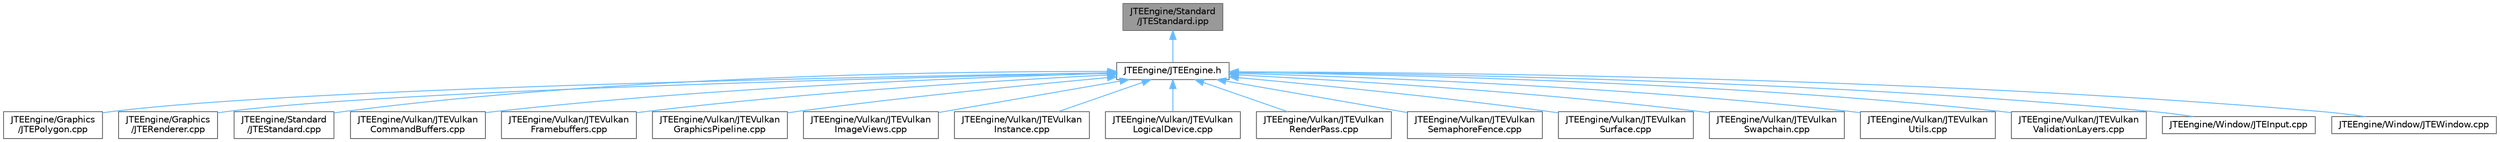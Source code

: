 digraph "JTEEngine/Standard/JTEStandard.ipp"
{
 // LATEX_PDF_SIZE
  bgcolor="transparent";
  edge [fontname=Helvetica,fontsize=10,labelfontname=Helvetica,labelfontsize=10];
  node [fontname=Helvetica,fontsize=10,shape=box,height=0.2,width=0.4];
  Node1 [id="Node000001",label="JTEEngine/Standard\l/JTEStandard.ipp",height=0.2,width=0.4,color="gray40", fillcolor="grey60", style="filled", fontcolor="black",tooltip=" "];
  Node1 -> Node2 [id="edge1_Node000001_Node000002",dir="back",color="steelblue1",style="solid",tooltip=" "];
  Node2 [id="Node000002",label="JTEEngine/JTEEngine.h",height=0.2,width=0.4,color="grey40", fillcolor="white", style="filled",URL="$_j_t_e_engine_8h.html",tooltip=" "];
  Node2 -> Node3 [id="edge2_Node000002_Node000003",dir="back",color="steelblue1",style="solid",tooltip=" "];
  Node3 [id="Node000003",label="JTEEngine/Graphics\l/JTEPolygon.cpp",height=0.2,width=0.4,color="grey40", fillcolor="white", style="filled",URL="$_j_t_e_polygon_8cpp.html",tooltip=" "];
  Node2 -> Node4 [id="edge3_Node000002_Node000004",dir="back",color="steelblue1",style="solid",tooltip=" "];
  Node4 [id="Node000004",label="JTEEngine/Graphics\l/JTERenderer.cpp",height=0.2,width=0.4,color="grey40", fillcolor="white", style="filled",URL="$_j_t_e_renderer_8cpp.html",tooltip=" "];
  Node2 -> Node5 [id="edge4_Node000002_Node000005",dir="back",color="steelblue1",style="solid",tooltip=" "];
  Node5 [id="Node000005",label="JTEEngine/Standard\l/JTEStandard.cpp",height=0.2,width=0.4,color="grey40", fillcolor="white", style="filled",URL="$_j_t_e_standard_8cpp.html",tooltip=" "];
  Node2 -> Node6 [id="edge5_Node000002_Node000006",dir="back",color="steelblue1",style="solid",tooltip=" "];
  Node6 [id="Node000006",label="JTEEngine/Vulkan/JTEVulkan\lCommandBuffers.cpp",height=0.2,width=0.4,color="grey40", fillcolor="white", style="filled",URL="$_j_t_e_vulkan_command_buffers_8cpp.html",tooltip=" "];
  Node2 -> Node7 [id="edge6_Node000002_Node000007",dir="back",color="steelblue1",style="solid",tooltip=" "];
  Node7 [id="Node000007",label="JTEEngine/Vulkan/JTEVulkan\lFramebuffers.cpp",height=0.2,width=0.4,color="grey40", fillcolor="white", style="filled",URL="$_j_t_e_vulkan_framebuffers_8cpp.html",tooltip=" "];
  Node2 -> Node8 [id="edge7_Node000002_Node000008",dir="back",color="steelblue1",style="solid",tooltip=" "];
  Node8 [id="Node000008",label="JTEEngine/Vulkan/JTEVulkan\lGraphicsPipeline.cpp",height=0.2,width=0.4,color="grey40", fillcolor="white", style="filled",URL="$_j_t_e_vulkan_graphics_pipeline_8cpp.html",tooltip=" "];
  Node2 -> Node9 [id="edge8_Node000002_Node000009",dir="back",color="steelblue1",style="solid",tooltip=" "];
  Node9 [id="Node000009",label="JTEEngine/Vulkan/JTEVulkan\lImageViews.cpp",height=0.2,width=0.4,color="grey40", fillcolor="white", style="filled",URL="$_j_t_e_vulkan_image_views_8cpp.html",tooltip=" "];
  Node2 -> Node10 [id="edge9_Node000002_Node000010",dir="back",color="steelblue1",style="solid",tooltip=" "];
  Node10 [id="Node000010",label="JTEEngine/Vulkan/JTEVulkan\lInstance.cpp",height=0.2,width=0.4,color="grey40", fillcolor="white", style="filled",URL="$_j_t_e_vulkan_instance_8cpp.html",tooltip=" "];
  Node2 -> Node11 [id="edge10_Node000002_Node000011",dir="back",color="steelblue1",style="solid",tooltip=" "];
  Node11 [id="Node000011",label="JTEEngine/Vulkan/JTEVulkan\lLogicalDevice.cpp",height=0.2,width=0.4,color="grey40", fillcolor="white", style="filled",URL="$_j_t_e_vulkan_logical_device_8cpp.html",tooltip=" "];
  Node2 -> Node12 [id="edge11_Node000002_Node000012",dir="back",color="steelblue1",style="solid",tooltip=" "];
  Node12 [id="Node000012",label="JTEEngine/Vulkan/JTEVulkan\lRenderPass.cpp",height=0.2,width=0.4,color="grey40", fillcolor="white", style="filled",URL="$_j_t_e_vulkan_render_pass_8cpp.html",tooltip=" "];
  Node2 -> Node13 [id="edge12_Node000002_Node000013",dir="back",color="steelblue1",style="solid",tooltip=" "];
  Node13 [id="Node000013",label="JTEEngine/Vulkan/JTEVulkan\lSemaphoreFence.cpp",height=0.2,width=0.4,color="grey40", fillcolor="white", style="filled",URL="$_j_t_e_vulkan_semaphore_fence_8cpp.html",tooltip=" "];
  Node2 -> Node14 [id="edge13_Node000002_Node000014",dir="back",color="steelblue1",style="solid",tooltip=" "];
  Node14 [id="Node000014",label="JTEEngine/Vulkan/JTEVulkan\lSurface.cpp",height=0.2,width=0.4,color="grey40", fillcolor="white", style="filled",URL="$_j_t_e_vulkan_surface_8cpp.html",tooltip=" "];
  Node2 -> Node15 [id="edge14_Node000002_Node000015",dir="back",color="steelblue1",style="solid",tooltip=" "];
  Node15 [id="Node000015",label="JTEEngine/Vulkan/JTEVulkan\lSwapchain.cpp",height=0.2,width=0.4,color="grey40", fillcolor="white", style="filled",URL="$_j_t_e_vulkan_swapchain_8cpp.html",tooltip=" "];
  Node2 -> Node16 [id="edge15_Node000002_Node000016",dir="back",color="steelblue1",style="solid",tooltip=" "];
  Node16 [id="Node000016",label="JTEEngine/Vulkan/JTEVulkan\lUtils.cpp",height=0.2,width=0.4,color="grey40", fillcolor="white", style="filled",URL="$_j_t_e_vulkan_utils_8cpp.html",tooltip=" "];
  Node2 -> Node17 [id="edge16_Node000002_Node000017",dir="back",color="steelblue1",style="solid",tooltip=" "];
  Node17 [id="Node000017",label="JTEEngine/Vulkan/JTEVulkan\lValidationLayers.cpp",height=0.2,width=0.4,color="grey40", fillcolor="white", style="filled",URL="$_j_t_e_vulkan_validation_layers_8cpp.html",tooltip=" "];
  Node2 -> Node18 [id="edge17_Node000002_Node000018",dir="back",color="steelblue1",style="solid",tooltip=" "];
  Node18 [id="Node000018",label="JTEEngine/Window/JTEInput.cpp",height=0.2,width=0.4,color="grey40", fillcolor="white", style="filled",URL="$_j_t_e_input_8cpp.html",tooltip=" "];
  Node2 -> Node19 [id="edge18_Node000002_Node000019",dir="back",color="steelblue1",style="solid",tooltip=" "];
  Node19 [id="Node000019",label="JTEEngine/Window/JTEWindow.cpp",height=0.2,width=0.4,color="grey40", fillcolor="white", style="filled",URL="$_j_t_e_window_8cpp.html",tooltip=" "];
}
